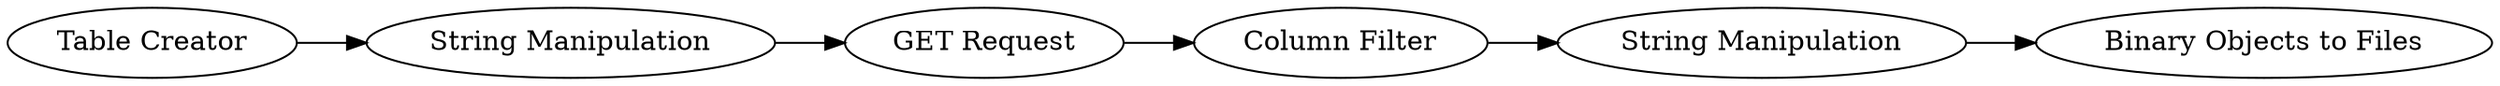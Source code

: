 digraph {
	877 -> 878
	882 -> 881
	878 -> 879
	879 -> 880
	880 -> 882
	877 [label="Table Creator"]
	878 [label="String Manipulation"]
	879 [label="GET Request"]
	881 [label="Binary Objects to Files"]
	880 [label="Column Filter"]
	882 [label="String Manipulation"]
	rankdir=LR
}
